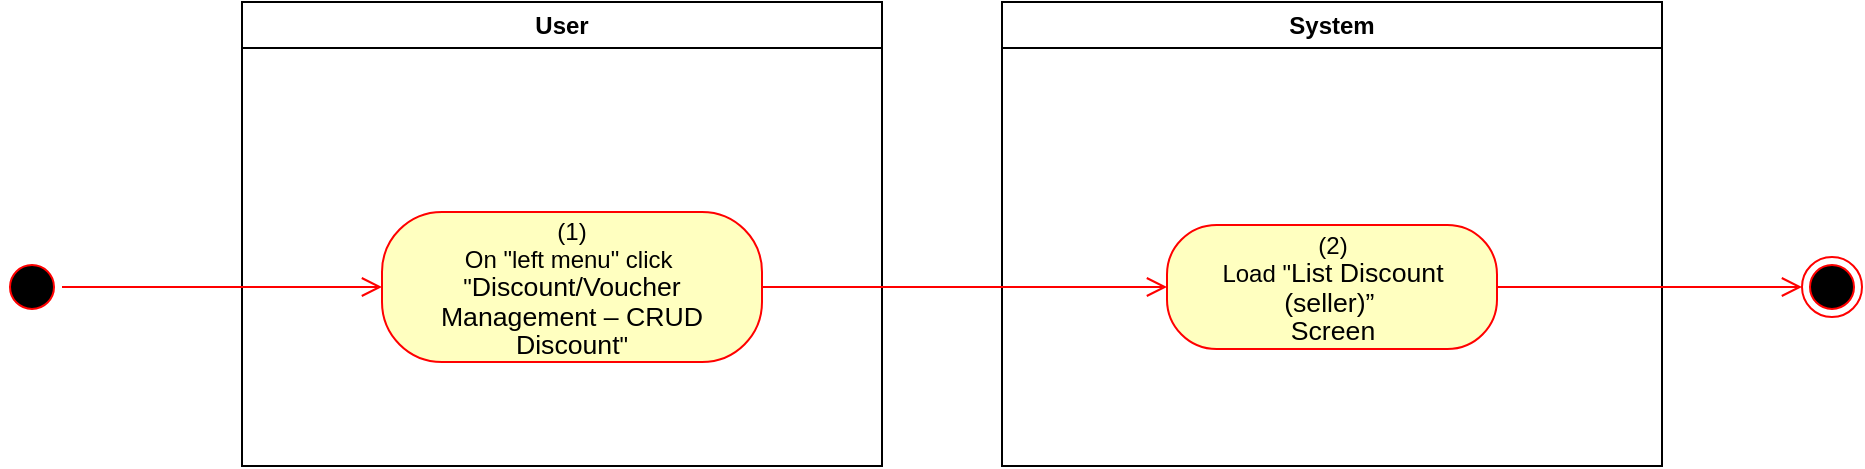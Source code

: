 <mxfile version="15.4.0" type="device"><diagram id="mN_87atQIAOKXmgkyWCR" name="Page-1"><mxGraphModel dx="1086" dy="806" grid="1" gridSize="10" guides="1" tooltips="1" connect="1" arrows="1" fold="1" page="1" pageScale="1" pageWidth="850" pageHeight="1100" math="0" shadow="0"><root><mxCell id="0"/><mxCell id="1" parent="0"/><mxCell id="VDPkvaWyU5YCCSBZYU4p-1" value="User" style="swimlane;whiteSpace=wrap" vertex="1" parent="1"><mxGeometry x="140" y="128" width="320" height="232" as="geometry"><mxRectangle x="120" y="128" width="60" height="23" as="alternateBounds"/></mxGeometry></mxCell><mxCell id="VDPkvaWyU5YCCSBZYU4p-2" value="&lt;span&gt;(1)&lt;/span&gt;&lt;br style=&quot;padding: 0px ; margin: 0px&quot;&gt;&lt;span&gt;On &quot;left menu&quot; click&amp;nbsp;&lt;/span&gt;&lt;br style=&quot;padding: 0px ; margin: 0px&quot;&gt;&lt;span&gt;&quot;&lt;/span&gt;&lt;span lang=&quot;EN-GB&quot; style=&quot;font-size: 10pt ; line-height: 107% ; font-family: &amp;#34;arial&amp;#34; , sans-serif&quot;&gt;Discount/Voucher&lt;br/&gt;Management – CRUD Discount&lt;/span&gt;&lt;span&gt;&quot;&lt;/span&gt;" style="rounded=1;whiteSpace=wrap;html=1;arcSize=40;fontColor=#000000;fillColor=#ffffc0;strokeColor=#ff0000;" vertex="1" parent="VDPkvaWyU5YCCSBZYU4p-1"><mxGeometry x="70" y="105" width="190" height="75" as="geometry"/></mxCell><mxCell id="VDPkvaWyU5YCCSBZYU4p-3" value="System" style="swimlane;whiteSpace=wrap;startSize=23;" vertex="1" parent="1"><mxGeometry x="520" y="128" width="330" height="232" as="geometry"/></mxCell><mxCell id="VDPkvaWyU5YCCSBZYU4p-4" value="(2)&lt;br&gt;Load &quot;&lt;span lang=&quot;EN-GB&quot; style=&quot;font-size: 10pt ; line-height: 107% ; font-family: &amp;#34;arial&amp;#34; , sans-serif&quot;&gt;&lt;span lang=&quot;EN-GB&quot; style=&quot;font-size: 10.0pt ; line-height: 107% ; font-family: &amp;#34;arial&amp;#34; , sans-serif&quot;&gt;List Discount (seller)”&amp;nbsp;&lt;/span&gt;&lt;br&gt;Screen&lt;br&gt;&lt;/span&gt;" style="rounded=1;whiteSpace=wrap;html=1;arcSize=40;fontColor=#000000;fillColor=#ffffc0;strokeColor=#ff0000;" vertex="1" parent="VDPkvaWyU5YCCSBZYU4p-3"><mxGeometry x="82.5" y="111.5" width="165" height="62" as="geometry"/></mxCell><mxCell id="VDPkvaWyU5YCCSBZYU4p-5" value="" style="ellipse;html=1;shape=startState;fillColor=#000000;strokeColor=#ff0000;" vertex="1" parent="1"><mxGeometry x="20" y="255.5" width="30" height="30" as="geometry"/></mxCell><mxCell id="VDPkvaWyU5YCCSBZYU4p-6" value="" style="edgeStyle=orthogonalEdgeStyle;html=1;verticalAlign=bottom;endArrow=open;endSize=8;strokeColor=#ff0000;rounded=0;entryX=0;entryY=0.5;entryDx=0;entryDy=0;" edge="1" parent="1" source="VDPkvaWyU5YCCSBZYU4p-5" target="VDPkvaWyU5YCCSBZYU4p-2"><mxGeometry relative="1" as="geometry"><mxPoint x="200" y="253" as="targetPoint"/></mxGeometry></mxCell><mxCell id="VDPkvaWyU5YCCSBZYU4p-7" value="" style="edgeStyle=orthogonalEdgeStyle;html=1;verticalAlign=bottom;endArrow=open;endSize=8;strokeColor=#ff0000;rounded=0;entryX=0;entryY=0.5;entryDx=0;entryDy=0;" edge="1" parent="1" source="VDPkvaWyU5YCCSBZYU4p-2" target="VDPkvaWyU5YCCSBZYU4p-4"><mxGeometry relative="1" as="geometry"><mxPoint x="600" y="271" as="targetPoint"/></mxGeometry></mxCell><mxCell id="VDPkvaWyU5YCCSBZYU4p-8" value="" style="ellipse;html=1;shape=endState;fillColor=#000000;strokeColor=#ff0000;" vertex="1" parent="1"><mxGeometry x="920" y="255.5" width="30" height="30" as="geometry"/></mxCell><mxCell id="VDPkvaWyU5YCCSBZYU4p-9" value="" style="edgeStyle=orthogonalEdgeStyle;html=1;verticalAlign=bottom;endArrow=open;endSize=8;strokeColor=#ff0000;rounded=0;exitX=1;exitY=0.5;exitDx=0;exitDy=0;entryX=0;entryY=0.5;entryDx=0;entryDy=0;" edge="1" parent="1" source="VDPkvaWyU5YCCSBZYU4p-4" target="VDPkvaWyU5YCCSBZYU4p-8"><mxGeometry relative="1" as="geometry"><mxPoint x="820" y="760" as="targetPoint"/><mxPoint x="850" y="785" as="sourcePoint"/></mxGeometry></mxCell></root></mxGraphModel></diagram></mxfile>